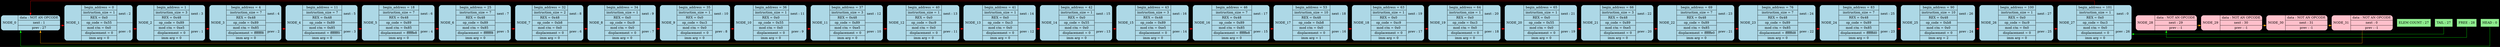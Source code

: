 digraph List
{
	rankdir = TB;
	graph [bgcolor = "black", splines = "ortho"]
	node[color ="black", fontsize=14];
	edge[color = "red", fontcolor = "blue",fontsize = 12];


{rank = max;
TAIL [style = filled, fillcolor = "lightgreen", shape = "rect", label =  "TAIL : 27" ]
ELEM_COUNT [style = filled, fillcolor = "lightgreen", shape = "rect", label =  "ELEM COUNT : 27" ]
FREE [style = filled, fillcolor = "lightgreen", shape = "rect", label =  "FREE : 28" ]
HEAD [style = filled, fillcolor = "lightgreen", shape = "rect", label =  "HEAD : 0" ]}
ELEM_COUNT->TAIL->FREE->HEAD [weight = 100, color = "invis"]{rank = max; node0 [style = filled, fillcolor = "lightblue", shape=Mrecord, label = "<name> NODE_0 | {data : POISON | <next> next : 1 | <prev> prev : 27}"]}{rank = same;
node0 [style = filled, fillcolor = "lightblue", shape=Mrecord, label = "<name> NODE_0 | {data : NOT AN OPCODE | <next> next : 1 | <prev> prev : 27}"]
node1 [style = filled, fillcolor = "lightblue", shape=Mrecord, label = "<name> NODE_1 | {begin_address = 0 | instruction_size = 1 | REX = 0x0 | op_code = 0x55 | mod r/m = 0x0 | displacement = 0| imm arg = 0} |{ <next> next : 2 | <prev> prev : 0}"]
node2 [style = filled, fillcolor = "lightblue", shape=Mrecord, label = "<name> NODE_2 | {begin_address = 1 | instruction_size = 3 | REX = 0x48 | op_code = 0x89 | mod r/m = 0xe5 | displacement = 0| imm arg = 0} |{ <next> next : 3 | <prev> prev : 1}"]
node3 [style = filled, fillcolor = "lightblue", shape=Mrecord, label = "<name> NODE_3 | {begin_address = 4 | instruction_size = 7 | REX = 0x48 | op_code = 0x89 | mod r/m = 0x85 | displacement = fffffff8| imm arg = 0} |{ <next> next : 4 | <prev> prev : 2}"]
node4 [style = filled, fillcolor = "lightblue", shape=Mrecord, label = "<name> NODE_4 | {begin_address = 11 | instruction_size = 7 | REX = 0x48 | op_code = 0x89 | mod r/m = 0x85 | displacement = fffffff0| imm arg = 0} |{ <next> next : 5 | <prev> prev : 3}"]
node5 [style = filled, fillcolor = "lightblue", shape=Mrecord, label = "<name> NODE_5 | {begin_address = 18 | instruction_size = 7 | REX = 0x48 | op_code = 0x89 | mod r/m = 0x85 | displacement = ffffffe8| imm arg = 0} |{ <next> next : 6 | <prev> prev : 4}"]
node6 [style = filled, fillcolor = "lightblue", shape=Mrecord, label = "<name> NODE_6 | {begin_address = 25 | instruction_size = 7 | REX = 0x48 | op_code = 0x89 | mod r/m = 0x85 | displacement = fffffff8| imm arg = 0} |{ <next> next : 7 | <prev> prev : 5}"]
node7 [style = filled, fillcolor = "lightblue", shape=Mrecord, label = "<name> NODE_7 | {begin_address = 32 | instruction_size = 2 | REX = 0x48 | op_code = 0xb8 | mod r/m = 0x0 | displacement = 0| imm arg = 0} |{ <next> next : 8 | <prev> prev : 6}"]
node8 [style = filled, fillcolor = "lightblue", shape=Mrecord, label = "<name> NODE_8 | {begin_address = 34 | instruction_size = 1 | REX = 0x0 | op_code = 0xc9 | mod r/m = 0x0 | displacement = 0| imm arg = 0} |{ <next> next : 9 | <prev> prev : 7}"]
node9 [style = filled, fillcolor = "lightblue", shape=Mrecord, label = "<name> NODE_9 | {begin_address = 35 | instruction_size = 1 | REX = 0x0 | op_code = 0xc3 | mod r/m = 0x0 | displacement = 0| imm arg = 0} |{ <next> next : 10 | <prev> prev : 8}"]
node10 [style = filled, fillcolor = "lightblue", shape=Mrecord, label = "<name> NODE_10 | {begin_address = 36 | instruction_size = 1 | REX = 0x0 | op_code = 0x55 | mod r/m = 0x0 | displacement = 0| imm arg = 0} |{ <next> next : 11 | <prev> prev : 9}"]
node11 [style = filled, fillcolor = "lightblue", shape=Mrecord, label = "<name> NODE_11 | {begin_address = 37 | instruction_size = 3 | REX = 0x48 | op_code = 0x89 | mod r/m = 0xe5 | displacement = 0| imm arg = 0} |{ <next> next : 12 | <prev> prev : 10}"]
node12 [style = filled, fillcolor = "lightblue", shape=Mrecord, label = "<name> NODE_12 | {begin_address = 40 | instruction_size = 1 | REX = 0x0 | op_code = 0xc9 | mod r/m = 0x0 | displacement = 0| imm arg = 0} |{ <next> next : 13 | <prev> prev : 11}"]
node13 [style = filled, fillcolor = "lightblue", shape=Mrecord, label = "<name> NODE_13 | {begin_address = 41 | instruction_size = 1 | REX = 0x0 | op_code = 0xc3 | mod r/m = 0x0 | displacement = 0| imm arg = 0} |{ <next> next : 14 | <prev> prev : 12}"]
node14 [style = filled, fillcolor = "lightblue", shape=Mrecord, label = "<name> NODE_14 | {begin_address = 42 | instruction_size = 1 | REX = 0x0 | op_code = 0x55 | mod r/m = 0x0 | displacement = 0| imm arg = 0} |{ <next> next : 15 | <prev> prev : 13}"]
node15 [style = filled, fillcolor = "lightblue", shape=Mrecord, label = "<name> NODE_15 | {begin_address = 43 | instruction_size = 3 | REX = 0x48 | op_code = 0x89 | mod r/m = 0xe5 | displacement = 0| imm arg = 0} |{ <next> next : 16 | <prev> prev : 14}"]
node16 [style = filled, fillcolor = "lightblue", shape=Mrecord, label = "<name> NODE_16 | {begin_address = 46 | instruction_size = 7 | REX = 0x48 | op_code = 0x89 | mod r/m = 0x85 | displacement = ffffffe8| imm arg = 0} |{ <next> next : 17 | <prev> prev : 15}"]
node17 [style = filled, fillcolor = "lightblue", shape=Mrecord, label = "<name> NODE_17 | {begin_address = 53 | instruction_size = 10 | REX = 0x48 | op_code = 0xb8 | mod r/m = 0x0 | displacement = 0| imm arg = 1} |{ <next> next : 18 | <prev> prev : 16}"]
node18 [style = filled, fillcolor = "lightblue", shape=Mrecord, label = "<name> NODE_18 | {begin_address = 63 | instruction_size = 1 | REX = 0x0 | op_code = 0xc9 | mod r/m = 0x0 | displacement = 0| imm arg = 0} |{ <next> next : 19 | <prev> prev : 17}"]
node19 [style = filled, fillcolor = "lightblue", shape=Mrecord, label = "<name> NODE_19 | {begin_address = 64 | instruction_size = 1 | REX = 0x0 | op_code = 0xc3 | mod r/m = 0x0 | displacement = 0| imm arg = 0} |{ <next> next : 20 | <prev> prev : 18}"]
node20 [style = filled, fillcolor = "lightblue", shape=Mrecord, label = "<name> NODE_20 | {begin_address = 65 | instruction_size = 1 | REX = 0x0 | op_code = 0x55 | mod r/m = 0x0 | displacement = 0| imm arg = 0} |{ <next> next : 21 | <prev> prev : 19}"]
node21 [style = filled, fillcolor = "lightblue", shape=Mrecord, label = "<name> NODE_21 | {begin_address = 66 | instruction_size = 3 | REX = 0x48 | op_code = 0x89 | mod r/m = 0xe5 | displacement = 0| imm arg = 0} |{ <next> next : 22 | <prev> prev : 20}"]
node22 [style = filled, fillcolor = "lightblue", shape=Mrecord, label = "<name> NODE_22 | {begin_address = 69 | instruction_size = 7 | REX = 0x48 | op_code = 0x89 | mod r/m = 0x85 | displacement = ffffffe0| imm arg = 0} |{ <next> next : 23 | <prev> prev : 21}"]
node23 [style = filled, fillcolor = "lightblue", shape=Mrecord, label = "<name> NODE_23 | {begin_address = 76 | instruction_size = 7 | REX = 0x48 | op_code = 0x89 | mod r/m = 0x85 | displacement = ffffffd8| imm arg = 0} |{ <next> next : 24 | <prev> prev : 22}"]
node24 [style = filled, fillcolor = "lightblue", shape=Mrecord, label = "<name> NODE_24 | {begin_address = 83 | instruction_size = 7 | REX = 0x48 | op_code = 0x89 | mod r/m = 0x85 | displacement = ffffffd0| imm arg = 0} |{ <next> next : 25 | <prev> prev : 23}"]
node25 [style = filled, fillcolor = "lightblue", shape=Mrecord, label = "<name> NODE_25 | {begin_address = 90 | instruction_size = 10 | REX = 0x48 | op_code = 0xb8 | mod r/m = 0x0 | displacement = 0| imm arg = 2} |{ <next> next : 26 | <prev> prev : 24}"]
node26 [style = filled, fillcolor = "lightblue", shape=Mrecord, label = "<name> NODE_26 | {begin_address = 100 | instruction_size = 1 | REX = 0x0 | op_code = 0xc9 | mod r/m = 0x0 | displacement = 0| imm arg = 0} |{ <next> next : 27 | <prev> prev : 25}"]
node27 [style = filled, fillcolor = "lightblue", shape=Mrecord, label = "<name> NODE_27 | {begin_address = 101 | instruction_size = 1 | REX = 0x0 | op_code = 0xc3 | mod r/m = 0x0 | displacement = 0| imm arg = 0} |{ <next> next : 0 | <prev> prev : 26}"]
node28 [style = filled, fillcolor = "pink", shape=Mrecord, label = "<name> NODE_28 | {data : NOT AN OPCODE | <next> next : 29 | <prev> prev : -1}"]
node29 [style = filled, fillcolor = "pink", shape=Mrecord, label = "<name> NODE_29 | {data : NOT AN OPCODE | <next> next : 30 | <prev> prev : -1}"]
node30 [style = filled, fillcolor = "pink", shape=Mrecord, label = "<name> NODE_30 | {data : NOT AN OPCODE | <next> next : 31 | <prev> prev : -1}"]
node31 [style = filled, fillcolor = "pink", shape=Mrecord, label = "<name> NODE_31 | {data : NOT AN OPCODE | <next> next : 0 | <prev> prev : -1}"]
}
node0->node1 [weight = 100, color = "invis"]
node1->node2 [weight = 100, color = "invis"]
node2->node3 [weight = 100, color = "invis"]
node3->node4 [weight = 100, color = "invis"]
node4->node5 [weight = 100, color = "invis"]
node5->node6 [weight = 100, color = "invis"]
node6->node7 [weight = 100, color = "invis"]
node7->node8 [weight = 100, color = "invis"]
node8->node9 [weight = 100, color = "invis"]
node9->node10 [weight = 100, color = "invis"]
node10->node11 [weight = 100, color = "invis"]
node11->node12 [weight = 100, color = "invis"]
node12->node13 [weight = 100, color = "invis"]
node13->node14 [weight = 100, color = "invis"]
node14->node15 [weight = 100, color = "invis"]
node15->node16 [weight = 100, color = "invis"]
node16->node17 [weight = 100, color = "invis"]
node17->node18 [weight = 100, color = "invis"]
node18->node19 [weight = 100, color = "invis"]
node19->node20 [weight = 100, color = "invis"]
node20->node21 [weight = 100, color = "invis"]
node21->node22 [weight = 100, color = "invis"]
node22->node23 [weight = 100, color = "invis"]
node23->node24 [weight = 100, color = "invis"]
node24->node25 [weight = 100, color = "invis"]
node25->node26 [weight = 100, color = "invis"]
node26->node27 [weight = 100, color = "invis"]
node27->node28 [weight = 100, color = "invis"]
node28->node29 [weight = 100, color = "invis"]
node29->node30 [weight = 100, color = "invis"]
node30->node31 [weight = 100, color = "invis"]
node0->node1 [weight = 0, color = "red"]
node1->node2 [weight = 0, color = "red"]
node2->node3 [weight = 0, color = "red"]
node3->node4 [weight = 0, color = "red"]
node4->node5 [weight = 0, color = "red"]
node5->node6 [weight = 0, color = "red"]
node6->node7 [weight = 0, color = "red"]
node7->node8 [weight = 0, color = "red"]
node8->node9 [weight = 0, color = "red"]
node9->node10 [weight = 0, color = "red"]
node10->node11 [weight = 0, color = "red"]
node11->node12 [weight = 0, color = "red"]
node12->node13 [weight = 0, color = "red"]
node13->node14 [weight = 0, color = "red"]
node14->node15 [weight = 0, color = "red"]
node15->node16 [weight = 0, color = "red"]
node16->node17 [weight = 0, color = "red"]
node17->node18 [weight = 0, color = "red"]
node18->node19 [weight = 0, color = "red"]
node19->node20 [weight = 0, color = "red"]
node20->node21 [weight = 0, color = "red"]
node21->node22 [weight = 0, color = "red"]
node22->node23 [weight = 0, color = "red"]
node23->node24 [weight = 0, color = "red"]
node24->node25 [weight = 0, color = "red"]
node25->node26 [weight = 0, color = "red"]
node26->node27 [weight = 0, color = "red"]
node27->node0 [weight = 0, color = "red"]
node28->node29 [weight = 0, color = "orange"]
node29->node30 [weight = 0, color = "orange"]
node30->node31 [weight = 0, color = "orange"]
node31->node0 [weight = 0, color = "orange"]
TAIL->node27 [weight = 0, color = "green"]
FREE->node28 [weight = 0, color = "green"]
HEAD->node0 [weight = 0, color = "green"]


}